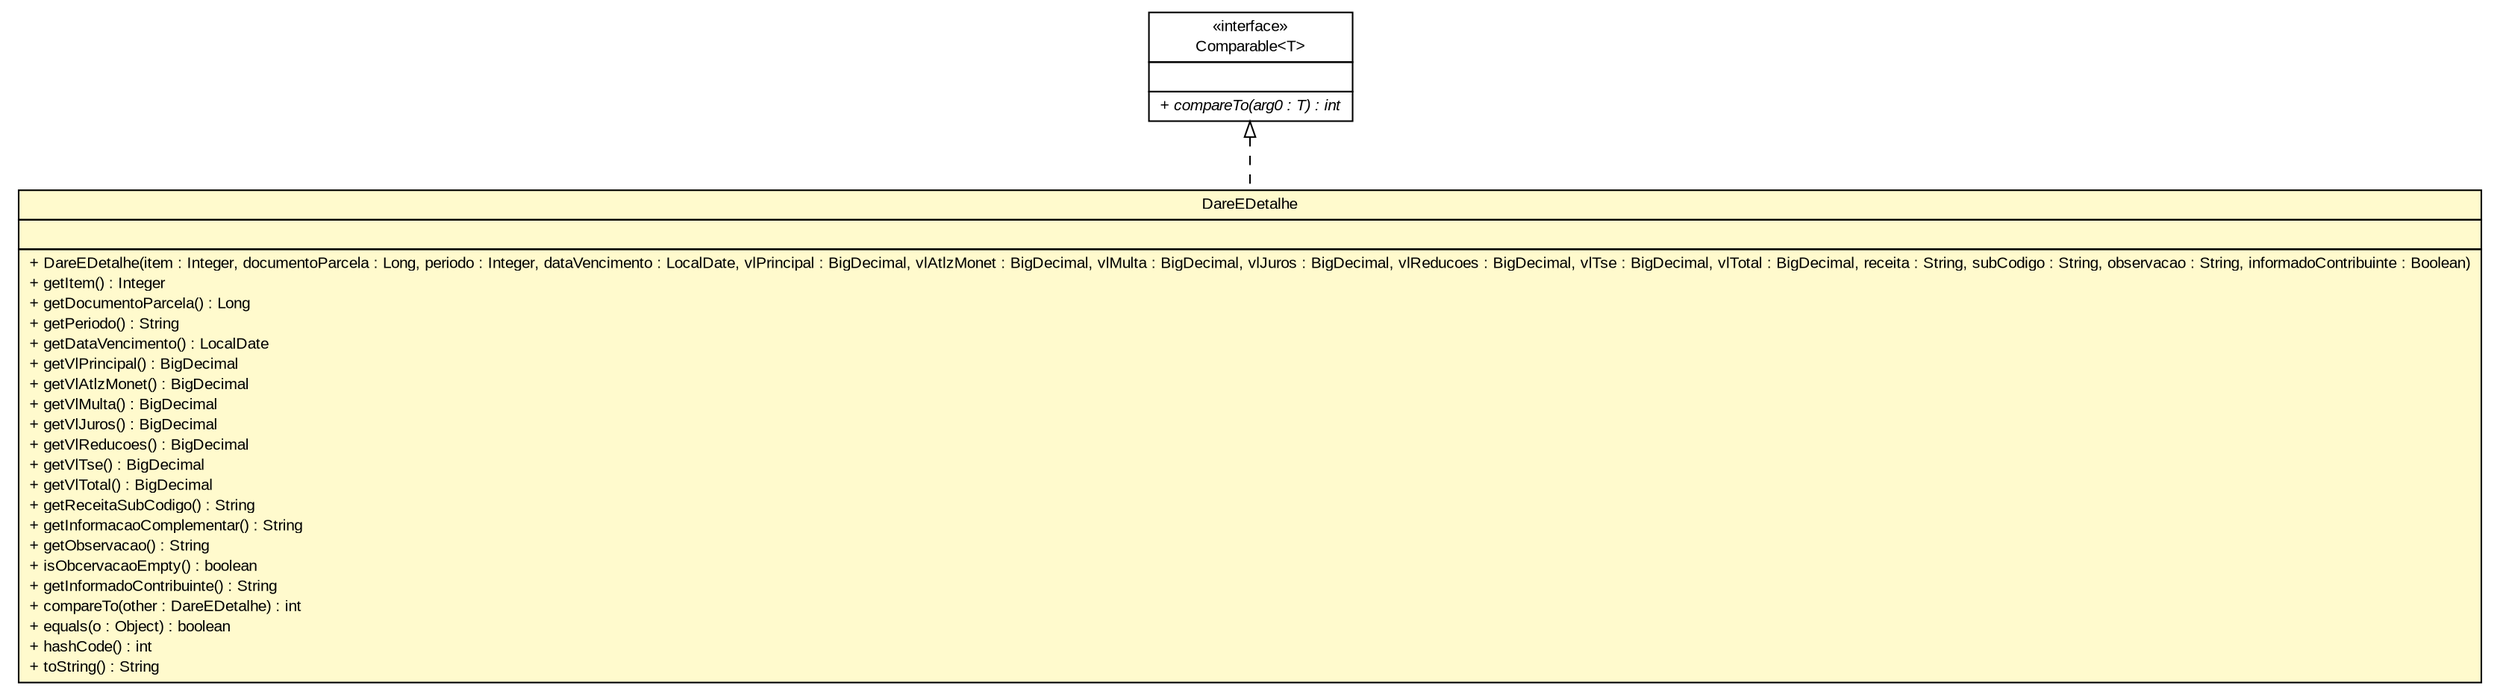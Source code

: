 #!/usr/local/bin/dot
#
# Class diagram 
# Generated by UMLGraph version R5_6 (http://www.umlgraph.org/)
#

digraph G {
	edge [fontname="arial",fontsize=10,labelfontname="arial",labelfontsize=10];
	node [fontname="arial",fontsize=10,shape=plaintext];
	nodesep=0.25;
	ranksep=0.5;
	// br.gov.to.sefaz.arr.processamento.service.domain.DareEDetalhe
	c65058 [label=<<table title="br.gov.to.sefaz.arr.processamento.service.domain.DareEDetalhe" border="0" cellborder="1" cellspacing="0" cellpadding="2" port="p" bgcolor="lemonChiffon" href="./DareEDetalhe.html">
		<tr><td><table border="0" cellspacing="0" cellpadding="1">
<tr><td align="center" balign="center"> DareEDetalhe </td></tr>
		</table></td></tr>
		<tr><td><table border="0" cellspacing="0" cellpadding="1">
<tr><td align="left" balign="left">  </td></tr>
		</table></td></tr>
		<tr><td><table border="0" cellspacing="0" cellpadding="1">
<tr><td align="left" balign="left"> + DareEDetalhe(item : Integer, documentoParcela : Long, periodo : Integer, dataVencimento : LocalDate, vlPrincipal : BigDecimal, vlAtlzMonet : BigDecimal, vlMulta : BigDecimal, vlJuros : BigDecimal, vlReducoes : BigDecimal, vlTse : BigDecimal, vlTotal : BigDecimal, receita : String, subCodigo : String, observacao : String, informadoContribuinte : Boolean) </td></tr>
<tr><td align="left" balign="left"> + getItem() : Integer </td></tr>
<tr><td align="left" balign="left"> + getDocumentoParcela() : Long </td></tr>
<tr><td align="left" balign="left"> + getPeriodo() : String </td></tr>
<tr><td align="left" balign="left"> + getDataVencimento() : LocalDate </td></tr>
<tr><td align="left" balign="left"> + getVlPrincipal() : BigDecimal </td></tr>
<tr><td align="left" balign="left"> + getVlAtlzMonet() : BigDecimal </td></tr>
<tr><td align="left" balign="left"> + getVlMulta() : BigDecimal </td></tr>
<tr><td align="left" balign="left"> + getVlJuros() : BigDecimal </td></tr>
<tr><td align="left" balign="left"> + getVlReducoes() : BigDecimal </td></tr>
<tr><td align="left" balign="left"> + getVlTse() : BigDecimal </td></tr>
<tr><td align="left" balign="left"> + getVlTotal() : BigDecimal </td></tr>
<tr><td align="left" balign="left"> + getReceitaSubCodigo() : String </td></tr>
<tr><td align="left" balign="left"> + getInformacaoComplementar() : String </td></tr>
<tr><td align="left" balign="left"> + getObservacao() : String </td></tr>
<tr><td align="left" balign="left"> + isObcervacaoEmpty() : boolean </td></tr>
<tr><td align="left" balign="left"> + getInformadoContribuinte() : String </td></tr>
<tr><td align="left" balign="left"> + compareTo(other : DareEDetalhe) : int </td></tr>
<tr><td align="left" balign="left"> + equals(o : Object) : boolean </td></tr>
<tr><td align="left" balign="left"> + hashCode() : int </td></tr>
<tr><td align="left" balign="left"> + toString() : String </td></tr>
		</table></td></tr>
		</table>>, URL="./DareEDetalhe.html", fontname="arial", fontcolor="black", fontsize=10.0];
	//br.gov.to.sefaz.arr.processamento.service.domain.DareEDetalhe implements java.lang.Comparable<T>
	c65108:p -> c65058:p [dir=back,arrowtail=empty,style=dashed];
	// java.lang.Comparable<T>
	c65108 [label=<<table title="java.lang.Comparable" border="0" cellborder="1" cellspacing="0" cellpadding="2" port="p" href="http://java.sun.com/j2se/1.4.2/docs/api/java/lang/Comparable.html">
		<tr><td><table border="0" cellspacing="0" cellpadding="1">
<tr><td align="center" balign="center"> &#171;interface&#187; </td></tr>
<tr><td align="center" balign="center"> Comparable&lt;T&gt; </td></tr>
		</table></td></tr>
		<tr><td><table border="0" cellspacing="0" cellpadding="1">
<tr><td align="left" balign="left">  </td></tr>
		</table></td></tr>
		<tr><td><table border="0" cellspacing="0" cellpadding="1">
<tr><td align="left" balign="left"><font face="arial italic" point-size="10.0"> + compareTo(arg0 : T) : int </font></td></tr>
		</table></td></tr>
		</table>>, URL="http://java.sun.com/j2se/1.4.2/docs/api/java/lang/Comparable.html", fontname="arial", fontcolor="black", fontsize=10.0];
}

